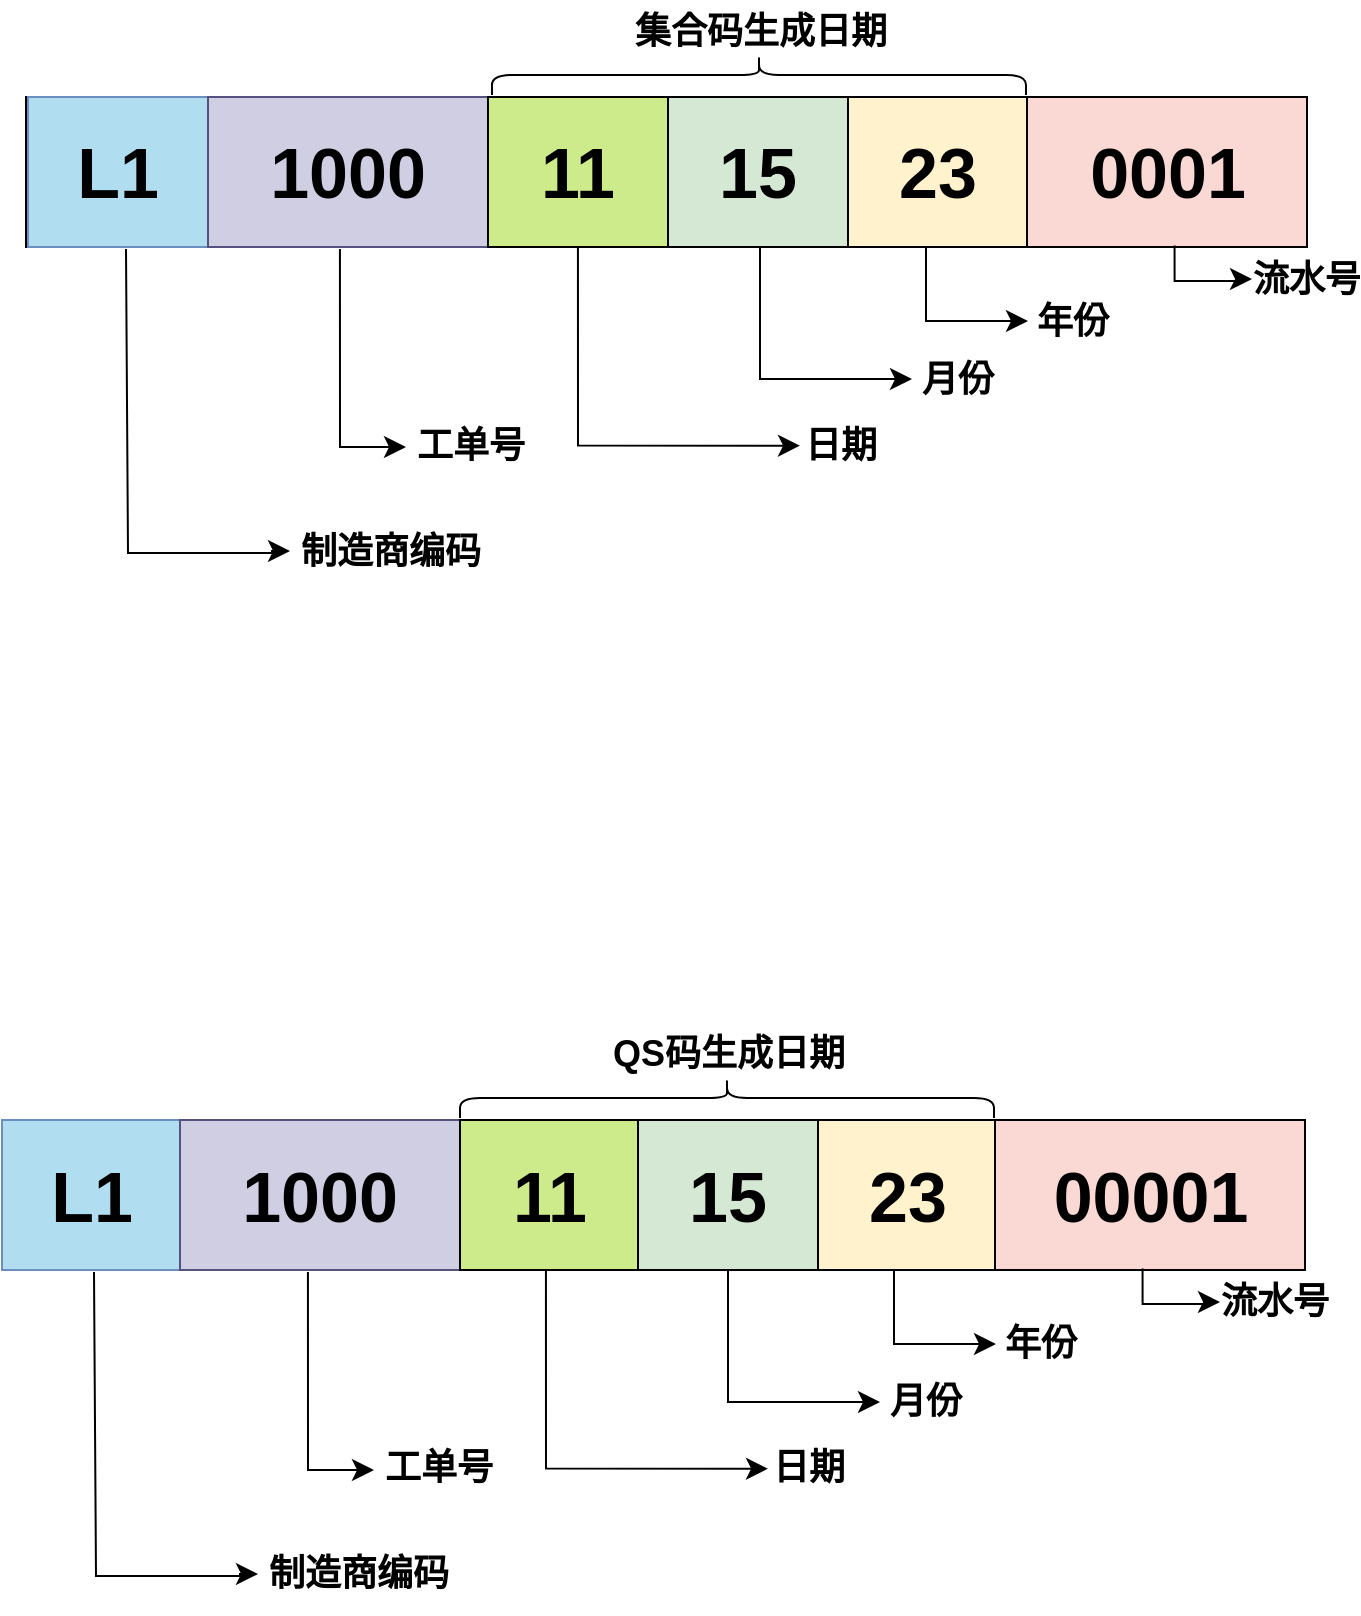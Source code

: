 <mxfile version="21.7.2" type="github">
  <diagram name="第 1 页" id="ergHUzXghdu48mOkxfZ9">
    <mxGraphModel dx="1094" dy="593" grid="0" gridSize="10" guides="1" tooltips="1" connect="1" arrows="1" fold="1" page="1" pageScale="1" pageWidth="827" pageHeight="1169" background="none" math="0" shadow="0">
      <root>
        <mxCell id="0" />
        <mxCell id="1" parent="0" />
        <mxCell id="fPxglKkb8lsgMMI8yU8m-34" value="制造商编码" style="text;strokeColor=none;fillColor=none;html=1;fontSize=18;fontStyle=1;verticalAlign=middle;align=center;movable=1;resizable=1;rotatable=1;deletable=1;editable=1;locked=0;connectable=1;" parent="1" vertex="1">
          <mxGeometry x="205" y="871.0" width="100" height="40" as="geometry" />
        </mxCell>
        <mxCell id="fPxglKkb8lsgMMI8yU8m-35" value="" style="edgeStyle=segmentEdgeStyle;endArrow=classic;html=1;curved=0;rounded=0;endSize=8;startSize=8;exitX=0.116;exitY=1.009;exitDx=0;exitDy=0;exitPerimeter=0;movable=1;resizable=1;rotatable=1;deletable=1;editable=1;locked=0;connectable=1;entryX=0;entryY=0.5;entryDx=0;entryDy=0;" parent="1" target="fPxglKkb8lsgMMI8yU8m-34" edge="1">
          <mxGeometry width="50" height="50" relative="1" as="geometry">
            <mxPoint x="123.002" y="739.996" as="sourcePoint" />
            <mxPoint x="198.49" y="873.31" as="targetPoint" />
            <Array as="points">
              <mxPoint x="124" y="740" />
              <mxPoint x="124" y="892" />
              <mxPoint x="196" y="892" />
            </Array>
          </mxGeometry>
        </mxCell>
        <mxCell id="FJMeuyJBNWMCIe64IlPQ-12" value="" style="edgeStyle=segmentEdgeStyle;endArrow=classic;html=1;curved=0;rounded=0;endSize=8;startSize=8;movable=1;resizable=1;rotatable=1;deletable=1;editable=1;locked=0;connectable=1;exitX=0.5;exitY=1;exitDx=0;exitDy=0;" edge="1" parent="1" source="FJMeuyJBNWMCIe64IlPQ-28" target="FJMeuyJBNWMCIe64IlPQ-34">
          <mxGeometry width="50" height="50" relative="1" as="geometry">
            <mxPoint x="432" y="727" as="sourcePoint" />
            <mxPoint x="516" y="793" as="targetPoint" />
            <Array as="points">
              <mxPoint x="440" y="805" />
            </Array>
          </mxGeometry>
        </mxCell>
        <mxCell id="FJMeuyJBNWMCIe64IlPQ-15" value="年份" style="text;strokeColor=none;fillColor=none;html=1;fontSize=18;fontStyle=1;verticalAlign=middle;align=center;movable=1;resizable=1;rotatable=1;deletable=1;editable=1;locked=0;connectable=1;" vertex="1" parent="1">
          <mxGeometry x="576" y="761" width="40" height="30" as="geometry" />
        </mxCell>
        <mxCell id="FJMeuyJBNWMCIe64IlPQ-16" value="" style="edgeStyle=segmentEdgeStyle;endArrow=classic;html=1;curved=0;rounded=0;endSize=8;startSize=8;movable=1;resizable=1;rotatable=1;deletable=1;editable=1;locked=0;connectable=1;" edge="1" parent="1">
          <mxGeometry width="50" height="50" relative="1" as="geometry">
            <mxPoint x="523" y="736" as="sourcePoint" />
            <mxPoint x="574" y="776" as="targetPoint" />
            <Array as="points">
              <mxPoint x="523" y="776" />
              <mxPoint x="574" y="776" />
            </Array>
          </mxGeometry>
        </mxCell>
        <mxCell id="FJMeuyJBNWMCIe64IlPQ-33" value="" style="group" vertex="1" connectable="0" parent="1">
          <mxGeometry x="77" y="664" width="651.5" height="75" as="geometry" />
        </mxCell>
        <mxCell id="FJMeuyJBNWMCIe64IlPQ-21" value="" style="rounded=0;whiteSpace=wrap;html=1;" vertex="1" parent="FJMeuyJBNWMCIe64IlPQ-33">
          <mxGeometry width="651" height="75" as="geometry" />
        </mxCell>
        <mxCell id="FJMeuyJBNWMCIe64IlPQ-23" value="L1" style="rounded=0;whiteSpace=wrap;html=1;fillColor=#b1ddf0;strokeColor=#6c8ebf;fontStyle=1;fontSize=35;" vertex="1" parent="FJMeuyJBNWMCIe64IlPQ-33">
          <mxGeometry width="90" height="75" as="geometry" />
        </mxCell>
        <mxCell id="FJMeuyJBNWMCIe64IlPQ-26" value="1000" style="rounded=0;whiteSpace=wrap;html=1;fillColor=#d0cee2;strokeColor=#56517e;fontStyle=1;fontSize=35;" vertex="1" parent="FJMeuyJBNWMCIe64IlPQ-33">
          <mxGeometry x="89" width="140" height="75" as="geometry" />
        </mxCell>
        <mxCell id="FJMeuyJBNWMCIe64IlPQ-27" value="11" style="rounded=0;whiteSpace=wrap;html=1;fillColor=#cdeb8b;fontStyle=1;fontSize=35;" vertex="1" parent="FJMeuyJBNWMCIe64IlPQ-33">
          <mxGeometry x="229" width="90" height="75" as="geometry" />
        </mxCell>
        <mxCell id="FJMeuyJBNWMCIe64IlPQ-28" value="15" style="rounded=0;whiteSpace=wrap;html=1;fillColor=#d5e8d4;fontStyle=1;fontSize=35;" vertex="1" parent="FJMeuyJBNWMCIe64IlPQ-33">
          <mxGeometry x="318" width="90" height="75" as="geometry" />
        </mxCell>
        <mxCell id="FJMeuyJBNWMCIe64IlPQ-29" value="23" style="rounded=0;whiteSpace=wrap;html=1;fillColor=#fff2cc;fontStyle=1;fontSize=35;" vertex="1" parent="FJMeuyJBNWMCIe64IlPQ-33">
          <mxGeometry x="408" width="90" height="75" as="geometry" />
        </mxCell>
        <mxCell id="FJMeuyJBNWMCIe64IlPQ-30" value="00001" style="rounded=0;whiteSpace=wrap;html=1;fillColor=#fad9d5;fontStyle=1;fontSize=35;" vertex="1" parent="FJMeuyJBNWMCIe64IlPQ-33">
          <mxGeometry x="496.5" width="155" height="75" as="geometry" />
        </mxCell>
        <mxCell id="FJMeuyJBNWMCIe64IlPQ-34" value="&amp;nbsp;月份" style="text;strokeColor=none;fillColor=none;html=1;fontSize=18;fontStyle=1;verticalAlign=middle;align=center;movable=1;resizable=1;rotatable=1;deletable=1;editable=1;locked=0;connectable=1;" vertex="1" parent="1">
          <mxGeometry x="516" y="790" width="40" height="30" as="geometry" />
        </mxCell>
        <mxCell id="FJMeuyJBNWMCIe64IlPQ-37" value="流水号" style="text;strokeColor=none;fillColor=none;html=1;fontSize=18;fontStyle=1;verticalAlign=middle;align=center;movable=1;resizable=1;rotatable=1;deletable=1;editable=1;locked=0;connectable=1;" vertex="1" parent="1">
          <mxGeometry x="692.5" y="740" width="40" height="30" as="geometry" />
        </mxCell>
        <mxCell id="FJMeuyJBNWMCIe64IlPQ-38" value="" style="edgeStyle=segmentEdgeStyle;endArrow=classic;html=1;curved=0;rounded=0;endSize=8;startSize=8;movable=1;resizable=1;rotatable=1;deletable=1;editable=1;locked=0;connectable=1;exitX=0.476;exitY=1.004;exitDx=0;exitDy=0;exitPerimeter=0;" edge="1" parent="1">
          <mxGeometry width="50" height="50" relative="1" as="geometry">
            <mxPoint x="647.28" y="738.3" as="sourcePoint" />
            <mxPoint x="686" y="755" as="targetPoint" />
            <Array as="points">
              <mxPoint x="647" y="756" />
              <mxPoint x="679" y="756" />
            </Array>
          </mxGeometry>
        </mxCell>
        <mxCell id="FJMeuyJBNWMCIe64IlPQ-41" value="" style="edgeStyle=segmentEdgeStyle;endArrow=classic;html=1;curved=0;rounded=0;endSize=8;startSize=8;movable=1;resizable=1;rotatable=1;deletable=1;editable=1;locked=0;connectable=1;entryX=0;entryY=0.5;entryDx=0;entryDy=0;" edge="1" parent="1" target="FJMeuyJBNWMCIe64IlPQ-45">
          <mxGeometry width="50" height="50" relative="1" as="geometry">
            <mxPoint x="348.966" y="739" as="sourcePoint" />
            <mxPoint x="444" y="840" as="targetPoint" />
            <Array as="points">
              <mxPoint x="349" y="838" />
            </Array>
          </mxGeometry>
        </mxCell>
        <mxCell id="FJMeuyJBNWMCIe64IlPQ-45" value="日期" style="text;strokeColor=none;fillColor=none;html=1;fontSize=18;fontStyle=1;verticalAlign=middle;align=center;movable=1;resizable=1;rotatable=1;deletable=1;editable=1;locked=0;connectable=1;" vertex="1" parent="1">
          <mxGeometry x="460" y="823.33" width="40" height="30" as="geometry" />
        </mxCell>
        <mxCell id="FJMeuyJBNWMCIe64IlPQ-46" value="" style="edgeStyle=segmentEdgeStyle;endArrow=classic;html=1;curved=0;rounded=0;endSize=8;startSize=8;movable=1;resizable=1;rotatable=1;deletable=1;editable=1;locked=0;connectable=1;" edge="1" parent="1">
          <mxGeometry width="50" height="50" relative="1" as="geometry">
            <mxPoint x="229.966" y="740" as="sourcePoint" />
            <mxPoint x="263" y="839" as="targetPoint" />
            <Array as="points">
              <mxPoint x="230" y="839" />
            </Array>
          </mxGeometry>
        </mxCell>
        <mxCell id="FJMeuyJBNWMCIe64IlPQ-47" value="工单号" style="text;strokeColor=none;fillColor=none;html=1;fontSize=18;fontStyle=1;verticalAlign=middle;align=center;movable=1;resizable=1;rotatable=1;deletable=1;editable=1;locked=0;connectable=1;" vertex="1" parent="1">
          <mxGeometry x="275" y="823.33" width="40" height="30" as="geometry" />
        </mxCell>
        <mxCell id="FJMeuyJBNWMCIe64IlPQ-48" value="" style="shape=curlyBracket;whiteSpace=wrap;html=1;rounded=1;labelPosition=left;verticalLabelPosition=middle;align=right;verticalAlign=middle;rotation=90;" vertex="1" parent="1">
          <mxGeometry x="429.5" y="519.5" width="20" height="267" as="geometry" />
        </mxCell>
        <mxCell id="FJMeuyJBNWMCIe64IlPQ-49" value="QS码生成日期" style="text;strokeColor=none;fillColor=none;html=1;fontSize=18;fontStyle=1;verticalAlign=middle;align=center;movable=1;resizable=1;rotatable=1;deletable=1;editable=1;locked=0;connectable=1;" vertex="1" parent="1">
          <mxGeometry x="420" y="616" width="40" height="30" as="geometry" />
        </mxCell>
        <mxCell id="FJMeuyJBNWMCIe64IlPQ-50" value="制造商编码" style="text;strokeColor=none;fillColor=none;html=1;fontSize=18;fontStyle=1;verticalAlign=middle;align=center;movable=1;resizable=1;rotatable=1;deletable=1;editable=1;locked=0;connectable=1;" vertex="1" parent="1">
          <mxGeometry x="221" y="359.5" width="100" height="40" as="geometry" />
        </mxCell>
        <mxCell id="FJMeuyJBNWMCIe64IlPQ-51" value="" style="edgeStyle=segmentEdgeStyle;endArrow=classic;html=1;curved=0;rounded=0;endSize=8;startSize=8;exitX=0.116;exitY=1.009;exitDx=0;exitDy=0;exitPerimeter=0;movable=1;resizable=1;rotatable=1;deletable=1;editable=1;locked=0;connectable=1;entryX=0;entryY=0.5;entryDx=0;entryDy=0;" edge="1" parent="1" target="FJMeuyJBNWMCIe64IlPQ-50">
          <mxGeometry width="50" height="50" relative="1" as="geometry">
            <mxPoint x="139.002" y="228.496" as="sourcePoint" />
            <mxPoint x="214.49" y="361.81" as="targetPoint" />
            <Array as="points">
              <mxPoint x="140" y="228.5" />
              <mxPoint x="140" y="380.5" />
              <mxPoint x="212" y="380.5" />
            </Array>
          </mxGeometry>
        </mxCell>
        <mxCell id="FJMeuyJBNWMCIe64IlPQ-52" value="" style="edgeStyle=segmentEdgeStyle;endArrow=classic;html=1;curved=0;rounded=0;endSize=8;startSize=8;movable=1;resizable=1;rotatable=1;deletable=1;editable=1;locked=0;connectable=1;exitX=0.5;exitY=1;exitDx=0;exitDy=0;" edge="1" parent="1" source="FJMeuyJBNWMCIe64IlPQ-60" target="FJMeuyJBNWMCIe64IlPQ-63">
          <mxGeometry width="50" height="50" relative="1" as="geometry">
            <mxPoint x="448" y="215.5" as="sourcePoint" />
            <mxPoint x="532" y="281.5" as="targetPoint" />
            <Array as="points">
              <mxPoint x="456" y="293.5" />
            </Array>
          </mxGeometry>
        </mxCell>
        <mxCell id="FJMeuyJBNWMCIe64IlPQ-53" value="年份" style="text;strokeColor=none;fillColor=none;html=1;fontSize=18;fontStyle=1;verticalAlign=middle;align=center;movable=1;resizable=1;rotatable=1;deletable=1;editable=1;locked=0;connectable=1;" vertex="1" parent="1">
          <mxGeometry x="592" y="249.5" width="40" height="30" as="geometry" />
        </mxCell>
        <mxCell id="FJMeuyJBNWMCIe64IlPQ-54" value="" style="edgeStyle=segmentEdgeStyle;endArrow=classic;html=1;curved=0;rounded=0;endSize=8;startSize=8;movable=1;resizable=1;rotatable=1;deletable=1;editable=1;locked=0;connectable=1;" edge="1" parent="1">
          <mxGeometry width="50" height="50" relative="1" as="geometry">
            <mxPoint x="539" y="224.5" as="sourcePoint" />
            <mxPoint x="590" y="264.5" as="targetPoint" />
            <Array as="points">
              <mxPoint x="539" y="264.5" />
              <mxPoint x="590" y="264.5" />
            </Array>
          </mxGeometry>
        </mxCell>
        <mxCell id="FJMeuyJBNWMCIe64IlPQ-55" value="" style="group;movable=1;resizable=1;rotatable=1;deletable=1;editable=1;locked=0;connectable=1;" vertex="1" connectable="0" parent="1">
          <mxGeometry x="78" y="152.5" width="651.5" height="75" as="geometry" />
        </mxCell>
        <mxCell id="FJMeuyJBNWMCIe64IlPQ-56" value="" style="rounded=0;whiteSpace=wrap;html=1;" vertex="1" parent="FJMeuyJBNWMCIe64IlPQ-55">
          <mxGeometry x="11" width="639" height="75" as="geometry" />
        </mxCell>
        <mxCell id="FJMeuyJBNWMCIe64IlPQ-57" value="L1" style="rounded=0;whiteSpace=wrap;html=1;fillColor=#b1ddf0;strokeColor=#6c8ebf;fontStyle=1;fontSize=35;" vertex="1" parent="FJMeuyJBNWMCIe64IlPQ-55">
          <mxGeometry x="12" width="90" height="75" as="geometry" />
        </mxCell>
        <mxCell id="FJMeuyJBNWMCIe64IlPQ-58" value="1000" style="rounded=0;whiteSpace=wrap;html=1;fillColor=#d0cee2;strokeColor=#56517e;fontStyle=1;fontSize=35;" vertex="1" parent="FJMeuyJBNWMCIe64IlPQ-55">
          <mxGeometry x="102" width="140" height="75" as="geometry" />
        </mxCell>
        <mxCell id="FJMeuyJBNWMCIe64IlPQ-59" value="11" style="rounded=0;whiteSpace=wrap;html=1;fillColor=#cdeb8b;fontStyle=1;fontSize=35;" vertex="1" parent="FJMeuyJBNWMCIe64IlPQ-55">
          <mxGeometry x="242" width="90" height="75" as="geometry" />
        </mxCell>
        <mxCell id="FJMeuyJBNWMCIe64IlPQ-60" value="15" style="rounded=0;whiteSpace=wrap;html=1;fillColor=#d5e8d4;fontStyle=1;fontSize=35;" vertex="1" parent="FJMeuyJBNWMCIe64IlPQ-55">
          <mxGeometry x="332" width="90" height="75" as="geometry" />
        </mxCell>
        <mxCell id="FJMeuyJBNWMCIe64IlPQ-61" value="23" style="rounded=0;whiteSpace=wrap;html=1;fillColor=#fff2cc;fontStyle=1;fontSize=35;" vertex="1" parent="FJMeuyJBNWMCIe64IlPQ-55">
          <mxGeometry x="422" width="90" height="75" as="geometry" />
        </mxCell>
        <mxCell id="FJMeuyJBNWMCIe64IlPQ-62" value="0001" style="rounded=0;whiteSpace=wrap;html=1;fillColor=#fad9d5;fontStyle=1;fontSize=35;" vertex="1" parent="FJMeuyJBNWMCIe64IlPQ-55">
          <mxGeometry x="511.5" width="140" height="75" as="geometry" />
        </mxCell>
        <mxCell id="FJMeuyJBNWMCIe64IlPQ-63" value="&amp;nbsp;月份" style="text;strokeColor=none;fillColor=none;html=1;fontSize=18;fontStyle=1;verticalAlign=middle;align=center;movable=1;resizable=1;rotatable=1;deletable=1;editable=1;locked=0;connectable=1;" vertex="1" parent="1">
          <mxGeometry x="532" y="278.5" width="40" height="30" as="geometry" />
        </mxCell>
        <mxCell id="FJMeuyJBNWMCIe64IlPQ-64" value="流水号" style="text;strokeColor=none;fillColor=none;html=1;fontSize=18;fontStyle=1;verticalAlign=middle;align=center;movable=1;resizable=1;rotatable=1;deletable=1;editable=1;locked=0;connectable=1;" vertex="1" parent="1">
          <mxGeometry x="708.5" y="228.5" width="40" height="30" as="geometry" />
        </mxCell>
        <mxCell id="FJMeuyJBNWMCIe64IlPQ-65" value="" style="edgeStyle=segmentEdgeStyle;endArrow=classic;html=1;curved=0;rounded=0;endSize=8;startSize=8;movable=1;resizable=1;rotatable=1;deletable=1;editable=1;locked=0;connectable=1;exitX=0.476;exitY=1.004;exitDx=0;exitDy=0;exitPerimeter=0;" edge="1" parent="1">
          <mxGeometry width="50" height="50" relative="1" as="geometry">
            <mxPoint x="663.28" y="226.8" as="sourcePoint" />
            <mxPoint x="702" y="243.5" as="targetPoint" />
            <Array as="points">
              <mxPoint x="663" y="244.5" />
              <mxPoint x="695" y="244.5" />
            </Array>
          </mxGeometry>
        </mxCell>
        <mxCell id="FJMeuyJBNWMCIe64IlPQ-66" value="" style="edgeStyle=segmentEdgeStyle;endArrow=classic;html=1;curved=0;rounded=0;endSize=8;startSize=8;movable=1;resizable=1;rotatable=1;deletable=1;editable=1;locked=0;connectable=1;entryX=0;entryY=0.5;entryDx=0;entryDy=0;" edge="1" parent="1" target="FJMeuyJBNWMCIe64IlPQ-67">
          <mxGeometry width="50" height="50" relative="1" as="geometry">
            <mxPoint x="364.966" y="227.5" as="sourcePoint" />
            <mxPoint x="460" y="328.5" as="targetPoint" />
            <Array as="points">
              <mxPoint x="365" y="326.5" />
            </Array>
          </mxGeometry>
        </mxCell>
        <mxCell id="FJMeuyJBNWMCIe64IlPQ-67" value="日期" style="text;strokeColor=none;fillColor=none;html=1;fontSize=18;fontStyle=1;verticalAlign=middle;align=center;movable=1;resizable=1;rotatable=1;deletable=1;editable=1;locked=0;connectable=1;" vertex="1" parent="1">
          <mxGeometry x="476" y="311.83" width="40" height="30" as="geometry" />
        </mxCell>
        <mxCell id="FJMeuyJBNWMCIe64IlPQ-68" value="" style="edgeStyle=segmentEdgeStyle;endArrow=classic;html=1;curved=0;rounded=0;endSize=8;startSize=8;movable=1;resizable=1;rotatable=1;deletable=1;editable=1;locked=0;connectable=1;" edge="1" parent="1">
          <mxGeometry width="50" height="50" relative="1" as="geometry">
            <mxPoint x="245.966" y="228.5" as="sourcePoint" />
            <mxPoint x="279" y="327.5" as="targetPoint" />
            <Array as="points">
              <mxPoint x="246" y="327.5" />
            </Array>
          </mxGeometry>
        </mxCell>
        <mxCell id="FJMeuyJBNWMCIe64IlPQ-69" value="工单号" style="text;strokeColor=none;fillColor=none;html=1;fontSize=18;fontStyle=1;verticalAlign=middle;align=center;movable=1;resizable=1;rotatable=1;deletable=1;editable=1;locked=0;connectable=1;" vertex="1" parent="1">
          <mxGeometry x="291" y="311.83" width="40" height="30" as="geometry" />
        </mxCell>
        <mxCell id="FJMeuyJBNWMCIe64IlPQ-70" value="" style="shape=curlyBracket;whiteSpace=wrap;html=1;rounded=1;labelPosition=left;verticalLabelPosition=middle;align=right;verticalAlign=middle;rotation=90;" vertex="1" parent="1">
          <mxGeometry x="445.5" y="8" width="20" height="267" as="geometry" />
        </mxCell>
        <mxCell id="FJMeuyJBNWMCIe64IlPQ-71" value="集合码生成日期" style="text;strokeColor=none;fillColor=none;html=1;fontSize=18;fontStyle=1;verticalAlign=middle;align=center;movable=1;resizable=1;rotatable=1;deletable=1;editable=1;locked=0;connectable=1;" vertex="1" parent="1">
          <mxGeometry x="436" y="104.5" width="40" height="30" as="geometry" />
        </mxCell>
      </root>
    </mxGraphModel>
  </diagram>
</mxfile>
